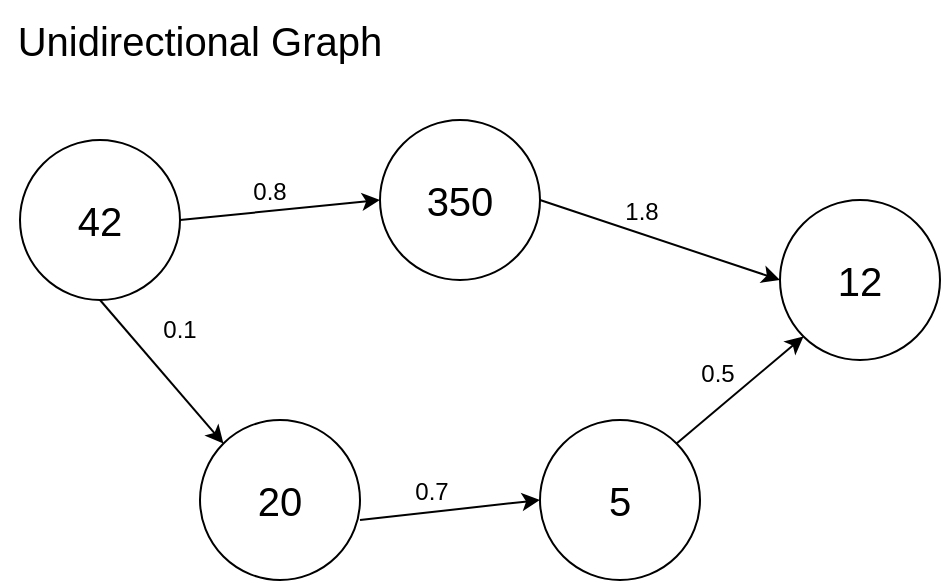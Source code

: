 <mxfile version="21.6.5" type="device">
  <diagram name="Page-1" id="VZIIqRRXdtm2IghGHygO">
    <mxGraphModel dx="794" dy="432" grid="1" gridSize="10" guides="1" tooltips="1" connect="1" arrows="1" fold="1" page="1" pageScale="1" pageWidth="1100" pageHeight="850" math="0" shadow="0">
      <root>
        <mxCell id="0" />
        <mxCell id="1" parent="0" />
        <mxCell id="Sioro_faqgcx9pmIhb5Y-1" value="&lt;font style=&quot;font-size: 20px;&quot;&gt;42&lt;/font&gt;" style="ellipse;whiteSpace=wrap;html=1;aspect=fixed;" vertex="1" parent="1">
          <mxGeometry x="10" y="70" width="80" height="80" as="geometry" />
        </mxCell>
        <mxCell id="Sioro_faqgcx9pmIhb5Y-2" value="&lt;font style=&quot;font-size: 20px;&quot;&gt;Unidirectional Graph&lt;/font&gt;" style="text;html=1;strokeColor=none;fillColor=none;align=center;verticalAlign=middle;whiteSpace=wrap;rounded=0;" vertex="1" parent="1">
          <mxGeometry width="200" height="40" as="geometry" />
        </mxCell>
        <mxCell id="Sioro_faqgcx9pmIhb5Y-3" value="&lt;font style=&quot;font-size: 20px;&quot;&gt;350&lt;/font&gt;" style="ellipse;whiteSpace=wrap;html=1;aspect=fixed;" vertex="1" parent="1">
          <mxGeometry x="190" y="60" width="80" height="80" as="geometry" />
        </mxCell>
        <mxCell id="Sioro_faqgcx9pmIhb5Y-4" value="&lt;font style=&quot;font-size: 20px;&quot;&gt;12&lt;/font&gt;" style="ellipse;whiteSpace=wrap;html=1;aspect=fixed;" vertex="1" parent="1">
          <mxGeometry x="390" y="100" width="80" height="80" as="geometry" />
        </mxCell>
        <mxCell id="Sioro_faqgcx9pmIhb5Y-5" value="&lt;font style=&quot;font-size: 20px;&quot;&gt;20&lt;/font&gt;" style="ellipse;whiteSpace=wrap;html=1;aspect=fixed;" vertex="1" parent="1">
          <mxGeometry x="100" y="210" width="80" height="80" as="geometry" />
        </mxCell>
        <mxCell id="Sioro_faqgcx9pmIhb5Y-6" value="&lt;font style=&quot;font-size: 20px;&quot;&gt;5&lt;/font&gt;" style="ellipse;whiteSpace=wrap;html=1;aspect=fixed;" vertex="1" parent="1">
          <mxGeometry x="270" y="210" width="80" height="80" as="geometry" />
        </mxCell>
        <mxCell id="Sioro_faqgcx9pmIhb5Y-7" value="" style="endArrow=classic;startArrow=none;html=1;rounded=0;entryX=0;entryY=0.5;entryDx=0;entryDy=0;startFill=0;" edge="1" parent="1" target="Sioro_faqgcx9pmIhb5Y-3">
          <mxGeometry width="50" height="50" relative="1" as="geometry">
            <mxPoint x="90" y="110" as="sourcePoint" />
            <mxPoint x="140" y="60" as="targetPoint" />
          </mxGeometry>
        </mxCell>
        <mxCell id="Sioro_faqgcx9pmIhb5Y-8" value="" style="endArrow=classic;startArrow=none;html=1;rounded=0;entryX=0;entryY=0.5;entryDx=0;entryDy=0;startFill=0;" edge="1" parent="1" target="Sioro_faqgcx9pmIhb5Y-4">
          <mxGeometry width="50" height="50" relative="1" as="geometry">
            <mxPoint x="270" y="100" as="sourcePoint" />
            <mxPoint x="320" y="50" as="targetPoint" />
          </mxGeometry>
        </mxCell>
        <mxCell id="Sioro_faqgcx9pmIhb5Y-9" value="" style="endArrow=classic;startArrow=none;html=1;rounded=0;exitX=1;exitY=0;exitDx=0;exitDy=0;entryX=0;entryY=1;entryDx=0;entryDy=0;startFill=0;strokeColor=default;" edge="1" parent="1" source="Sioro_faqgcx9pmIhb5Y-6" target="Sioro_faqgcx9pmIhb5Y-4">
          <mxGeometry width="50" height="50" relative="1" as="geometry">
            <mxPoint x="350" y="230" as="sourcePoint" />
            <mxPoint x="400" y="180" as="targetPoint" />
          </mxGeometry>
        </mxCell>
        <mxCell id="Sioro_faqgcx9pmIhb5Y-10" value="" style="endArrow=classic;startArrow=none;html=1;rounded=0;entryX=0;entryY=0.5;entryDx=0;entryDy=0;exitX=1;exitY=0.625;exitDx=0;exitDy=0;exitPerimeter=0;startFill=0;" edge="1" parent="1" source="Sioro_faqgcx9pmIhb5Y-5" target="Sioro_faqgcx9pmIhb5Y-6">
          <mxGeometry width="50" height="50" relative="1" as="geometry">
            <mxPoint x="220" y="380" as="sourcePoint" />
            <mxPoint x="270" y="330" as="targetPoint" />
          </mxGeometry>
        </mxCell>
        <mxCell id="Sioro_faqgcx9pmIhb5Y-11" value="" style="endArrow=none;startArrow=classic;html=1;rounded=0;exitX=0;exitY=0;exitDx=0;exitDy=0;entryX=0.5;entryY=1;entryDx=0;entryDy=0;endFill=0;" edge="1" parent="1" source="Sioro_faqgcx9pmIhb5Y-5" target="Sioro_faqgcx9pmIhb5Y-1">
          <mxGeometry width="50" height="50" relative="1" as="geometry">
            <mxPoint x="90" y="190" as="sourcePoint" />
            <mxPoint x="140" y="140" as="targetPoint" />
          </mxGeometry>
        </mxCell>
        <mxCell id="Sioro_faqgcx9pmIhb5Y-14" value="0.1" style="text;html=1;strokeColor=none;fillColor=none;align=center;verticalAlign=middle;whiteSpace=wrap;rounded=0;" vertex="1" parent="1">
          <mxGeometry x="60" y="150" width="60" height="30" as="geometry" />
        </mxCell>
        <mxCell id="Sioro_faqgcx9pmIhb5Y-15" value="0.8" style="text;html=1;strokeColor=none;fillColor=none;align=center;verticalAlign=middle;whiteSpace=wrap;rounded=0;" vertex="1" parent="1">
          <mxGeometry x="105" y="81" width="60" height="30" as="geometry" />
        </mxCell>
        <mxCell id="Sioro_faqgcx9pmIhb5Y-17" value="1.8" style="text;html=1;strokeColor=none;fillColor=none;align=center;verticalAlign=middle;whiteSpace=wrap;rounded=0;" vertex="1" parent="1">
          <mxGeometry x="291" y="91" width="60" height="30" as="geometry" />
        </mxCell>
        <mxCell id="Sioro_faqgcx9pmIhb5Y-18" value="0.5" style="text;html=1;strokeColor=none;fillColor=none;align=center;verticalAlign=middle;whiteSpace=wrap;rounded=0;" vertex="1" parent="1">
          <mxGeometry x="329" y="172" width="60" height="30" as="geometry" />
        </mxCell>
        <mxCell id="Sioro_faqgcx9pmIhb5Y-19" value="0.7" style="text;html=1;strokeColor=none;fillColor=none;align=center;verticalAlign=middle;whiteSpace=wrap;rounded=0;" vertex="1" parent="1">
          <mxGeometry x="186" y="231" width="60" height="30" as="geometry" />
        </mxCell>
      </root>
    </mxGraphModel>
  </diagram>
</mxfile>

